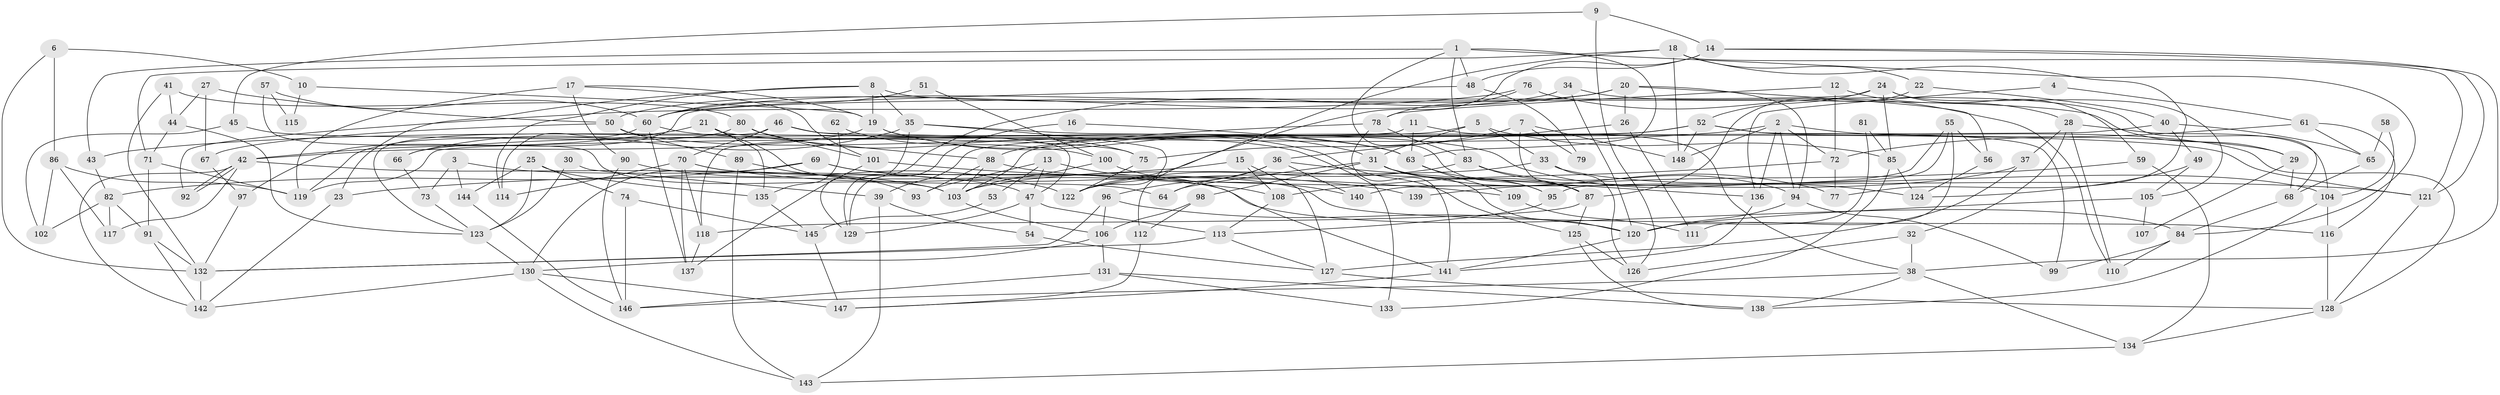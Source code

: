 // coarse degree distribution, {6: 0.1941747572815534, 9: 0.038834951456310676, 4: 0.21359223300970873, 5: 0.1262135922330097, 3: 0.18446601941747573, 7: 0.08737864077669903, 8: 0.019417475728155338, 2: 0.10679611650485436, 10: 0.019417475728155338, 11: 0.009708737864077669}
// Generated by graph-tools (version 1.1) at 2025/24/03/03/25 07:24:04]
// undirected, 148 vertices, 296 edges
graph export_dot {
graph [start="1"]
  node [color=gray90,style=filled];
  1;
  2;
  3;
  4;
  5;
  6;
  7;
  8;
  9;
  10;
  11;
  12;
  13;
  14;
  15;
  16;
  17;
  18;
  19;
  20;
  21;
  22;
  23;
  24;
  25;
  26;
  27;
  28;
  29;
  30;
  31;
  32;
  33;
  34;
  35;
  36;
  37;
  38;
  39;
  40;
  41;
  42;
  43;
  44;
  45;
  46;
  47;
  48;
  49;
  50;
  51;
  52;
  53;
  54;
  55;
  56;
  57;
  58;
  59;
  60;
  61;
  62;
  63;
  64;
  65;
  66;
  67;
  68;
  69;
  70;
  71;
  72;
  73;
  74;
  75;
  76;
  77;
  78;
  79;
  80;
  81;
  82;
  83;
  84;
  85;
  86;
  87;
  88;
  89;
  90;
  91;
  92;
  93;
  94;
  95;
  96;
  97;
  98;
  99;
  100;
  101;
  102;
  103;
  104;
  105;
  106;
  107;
  108;
  109;
  110;
  111;
  112;
  113;
  114;
  115;
  116;
  117;
  118;
  119;
  120;
  121;
  122;
  123;
  124;
  125;
  126;
  127;
  128;
  129;
  130;
  131;
  132;
  133;
  134;
  135;
  136;
  137;
  138;
  139;
  140;
  141;
  142;
  143;
  144;
  145;
  146;
  147;
  148;
  1 -- 63;
  1 -- 95;
  1 -- 43;
  1 -- 48;
  1 -- 83;
  1 -- 84;
  2 -- 136;
  2 -- 43;
  2 -- 29;
  2 -- 72;
  2 -- 94;
  2 -- 148;
  3 -- 47;
  3 -- 73;
  3 -- 144;
  4 -- 136;
  4 -- 61;
  5 -- 31;
  5 -- 85;
  5 -- 33;
  5 -- 39;
  6 -- 132;
  6 -- 86;
  6 -- 10;
  7 -- 87;
  7 -- 75;
  7 -- 79;
  7 -- 148;
  8 -- 29;
  8 -- 35;
  8 -- 19;
  8 -- 23;
  8 -- 114;
  9 -- 126;
  9 -- 14;
  9 -- 45;
  10 -- 19;
  10 -- 115;
  11 -- 38;
  11 -- 118;
  11 -- 63;
  12 -- 28;
  12 -- 72;
  12 -- 78;
  13 -- 47;
  13 -- 141;
  13 -- 53;
  13 -- 93;
  14 -- 121;
  14 -- 122;
  14 -- 38;
  14 -- 48;
  15 -- 108;
  15 -- 127;
  15 -- 23;
  16 -- 129;
  16 -- 63;
  17 -- 90;
  17 -- 19;
  17 -- 101;
  17 -- 119;
  18 -- 121;
  18 -- 148;
  18 -- 22;
  18 -- 71;
  18 -- 77;
  18 -- 112;
  19 -- 42;
  19 -- 31;
  19 -- 125;
  20 -- 129;
  20 -- 60;
  20 -- 26;
  20 -- 56;
  20 -- 94;
  21 -- 42;
  21 -- 88;
  21 -- 64;
  21 -- 135;
  22 -- 87;
  22 -- 40;
  23 -- 142;
  24 -- 52;
  24 -- 97;
  24 -- 59;
  24 -- 85;
  24 -- 105;
  25 -- 144;
  25 -- 123;
  25 -- 74;
  25 -- 135;
  26 -- 111;
  26 -- 36;
  27 -- 44;
  27 -- 50;
  27 -- 67;
  28 -- 37;
  28 -- 32;
  28 -- 104;
  28 -- 110;
  29 -- 68;
  29 -- 107;
  30 -- 123;
  30 -- 39;
  31 -- 120;
  31 -- 64;
  31 -- 77;
  31 -- 87;
  31 -- 98;
  32 -- 38;
  32 -- 126;
  33 -- 104;
  33 -- 122;
  33 -- 126;
  34 -- 68;
  34 -- 120;
  34 -- 50;
  35 -- 122;
  35 -- 124;
  35 -- 66;
  35 -- 129;
  36 -- 64;
  36 -- 96;
  36 -- 136;
  36 -- 140;
  37 -- 127;
  37 -- 103;
  38 -- 146;
  38 -- 134;
  38 -- 138;
  39 -- 143;
  39 -- 54;
  40 -- 49;
  40 -- 65;
  40 -- 119;
  41 -- 80;
  41 -- 132;
  41 -- 44;
  42 -- 103;
  42 -- 92;
  42 -- 92;
  42 -- 117;
  42 -- 142;
  43 -- 82;
  44 -- 71;
  44 -- 123;
  45 -- 102;
  45 -- 75;
  46 -- 47;
  46 -- 123;
  46 -- 70;
  46 -- 121;
  47 -- 54;
  47 -- 113;
  47 -- 129;
  48 -- 60;
  48 -- 79;
  49 -- 105;
  49 -- 124;
  50 -- 89;
  50 -- 67;
  50 -- 133;
  51 -- 60;
  51 -- 100;
  52 -- 99;
  52 -- 148;
  52 -- 66;
  52 -- 103;
  52 -- 128;
  53 -- 145;
  54 -- 127;
  55 -- 140;
  55 -- 95;
  55 -- 56;
  55 -- 111;
  56 -- 124;
  57 -- 103;
  57 -- 60;
  57 -- 115;
  58 -- 65;
  58 -- 104;
  59 -- 134;
  59 -- 139;
  60 -- 114;
  60 -- 63;
  60 -- 137;
  61 -- 116;
  61 -- 72;
  61 -- 65;
  62 -- 135;
  62 -- 75;
  63 -- 95;
  63 -- 109;
  65 -- 68;
  66 -- 73;
  67 -- 97;
  68 -- 84;
  69 -- 130;
  69 -- 116;
  69 -- 82;
  69 -- 139;
  70 -- 118;
  70 -- 84;
  70 -- 108;
  70 -- 114;
  70 -- 137;
  71 -- 119;
  71 -- 91;
  72 -- 77;
  72 -- 108;
  73 -- 123;
  74 -- 145;
  74 -- 146;
  75 -- 122;
  76 -- 78;
  76 -- 110;
  76 -- 92;
  78 -- 83;
  78 -- 88;
  78 -- 141;
  80 -- 101;
  80 -- 119;
  80 -- 100;
  81 -- 85;
  81 -- 120;
  82 -- 91;
  82 -- 102;
  82 -- 117;
  83 -- 94;
  83 -- 87;
  83 -- 122;
  84 -- 99;
  84 -- 110;
  85 -- 133;
  85 -- 124;
  86 -- 119;
  86 -- 117;
  86 -- 102;
  87 -- 118;
  87 -- 125;
  88 -- 103;
  88 -- 93;
  88 -- 121;
  89 -- 93;
  89 -- 143;
  90 -- 146;
  90 -- 122;
  91 -- 142;
  91 -- 132;
  94 -- 99;
  94 -- 120;
  95 -- 113;
  96 -- 132;
  96 -- 106;
  96 -- 120;
  97 -- 132;
  98 -- 106;
  98 -- 112;
  100 -- 103;
  100 -- 140;
  101 -- 137;
  101 -- 109;
  103 -- 106;
  104 -- 138;
  104 -- 116;
  105 -- 120;
  105 -- 107;
  106 -- 130;
  106 -- 131;
  108 -- 113;
  109 -- 111;
  112 -- 147;
  113 -- 132;
  113 -- 127;
  116 -- 128;
  118 -- 137;
  120 -- 141;
  121 -- 128;
  123 -- 130;
  125 -- 126;
  125 -- 138;
  127 -- 128;
  128 -- 134;
  130 -- 142;
  130 -- 147;
  130 -- 143;
  131 -- 138;
  131 -- 133;
  131 -- 146;
  132 -- 142;
  134 -- 143;
  135 -- 145;
  136 -- 141;
  141 -- 147;
  144 -- 146;
  145 -- 147;
}
